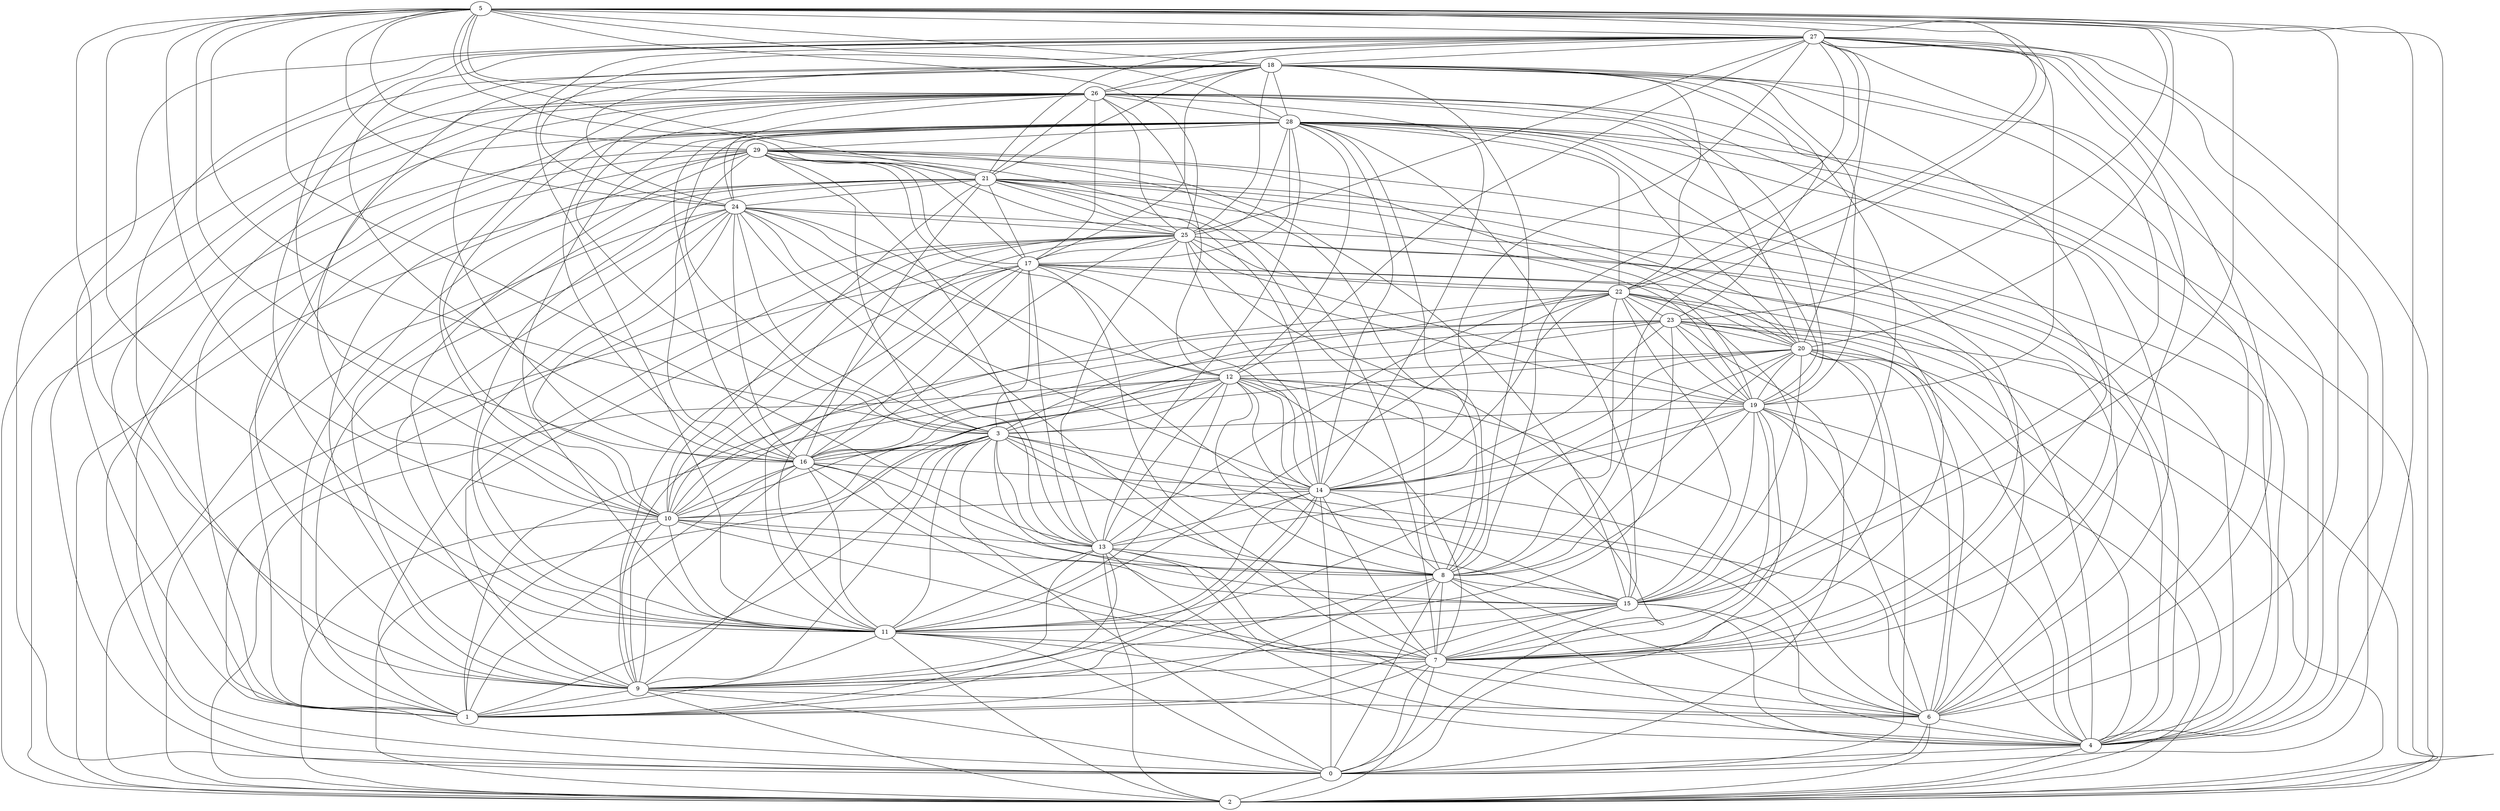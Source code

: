 graph G {
  5;
  27;
  18;
  26;
  28;
  29;
  21;
  24;
  25;
  17;
  22;
  23;
  20;
  12;
  19;
  3;
  16;
  14;
  10;
  13;
  8;
  15;
  11;
  7;
  9;
  1;
  6;
  4;
  0;
  2;
   5 -- 2;
   5 -- 3;
   5 -- 4;
   5 -- 6;
   5 -- 8;
   5 -- 11;
   5 -- 13;
   5 -- 15;
   5 -- 17;
   5 -- 18;
   5 -- 20;
   5 -- 21;
   5 -- 22;
   5 -- 23;
   5 -- 25;
   5 -- 26;
   5 -- 28;
   5 -- 29;
   5 -- 9;
   5 -- 10;
   5 -- 16;
   5 -- 24;
   5 -- 27;
   27 -- 0;
   27 -- 1;
   27 -- 6;
   27 -- 7;
   27 -- 8;
   27 -- 10;
   27 -- 12;
   27 -- 14;
   27 -- 15;
   27 -- 16;
   27 -- 19;
   27 -- 20;
   27 -- 21;
   27 -- 22;
   27 -- 24;
   27 -- 25;
   27 -- 26;
   27 -- 2;
   27 -- 4;
   27 -- 9;
   27 -- 11;
   27 -- 18;
   18 -- 0;
   18 -- 4;
   18 -- 7;
   18 -- 10;
   18 -- 15;
   18 -- 16;
   18 -- 6;
   18 -- 8;
   18 -- 11;
   18 -- 17;
   18 -- 21;
   18 -- 23;
   18 -- 24;
   18 -- 25;
   18 -- 28;
   18 -- 19;
   18 -- 22;
   18 -- 26;
   26 -- 1;
   26 -- 2;
   26 -- 3;
   26 -- 7;
   26 -- 9;
   26 -- 14;
   26 -- 16;
   26 -- 17;
   26 -- 19;
   26 -- 20;
   26 -- 21;
   26 -- 24;
   26 -- 0;
   26 -- 4;
   26 -- 10;
   26 -- 12;
   26 -- 25;
   26 -- 28;
   28 -- 0;
   28 -- 1;
   28 -- 2;
   28 -- 3;
   28 -- 4;
   28 -- 8;
   28 -- 11;
   28 -- 12;
   28 -- 13;
   28 -- 14;
   28 -- 16;
   28 -- 17;
   28 -- 20;
   28 -- 22;
   28 -- 25;
   28 -- 6;
   28 -- 7;
   28 -- 10;
   28 -- 15;
   28 -- 19;
   28 -- 24;
   28 -- 29;
   29 -- 0;
   29 -- 1;
   29 -- 8;
   29 -- 11;
   29 -- 12;
   29 -- 15;
   29 -- 19;
   29 -- 25;
   29 -- 2;
   29 -- 3;
   29 -- 4;
   29 -- 7;
   29 -- 9;
   29 -- 13;
   29 -- 16;
   29 -- 17;
   29 -- 21;
   21 -- 1;
   21 -- 2;
   21 -- 7;
   21 -- 9;
   21 -- 10;
   21 -- 11;
   21 -- 14;
   21 -- 16;
   21 -- 17;
   21 -- 19;
   21 -- 20;
   21 -- 4;
   21 -- 8;
   21 -- 25;
   21 -- 24;
   24 -- 1;
   24 -- 2;
   24 -- 4;
   24 -- 7;
   24 -- 13;
   24 -- 15;
   24 -- 16;
   24 -- 3;
   24 -- 9;
   24 -- 10;
   24 -- 11;
   24 -- 12;
   24 -- 14;
   24 -- 25;
   25 -- 1;
   25 -- 4;
   25 -- 6;
   25 -- 9;
   25 -- 10;
   25 -- 11;
   25 -- 13;
   25 -- 14;
   25 -- 15;
   25 -- 19;
   25 -- 22;
   25 -- 0;
   25 -- 16;
   25 -- 17;
   17 -- 2;
   17 -- 4;
   17 -- 7;
   17 -- 9;
   17 -- 10;
   17 -- 11;
   17 -- 14;
   17 -- 16;
   17 -- 3;
   17 -- 13;
   17 -- 19;
   17 -- 20;
   17 -- 22;
   22 -- 2;
   22 -- 3;
   22 -- 7;
   22 -- 10;
   22 -- 14;
   22 -- 15;
   22 -- 19;
   22 -- 20;
   22 -- 6;
   22 -- 8;
   22 -- 11;
   22 -- 13;
   22 -- 23;
   23 -- 3;
   23 -- 4;
   23 -- 9;
   23 -- 11;
   23 -- 14;
   23 -- 0;
   23 -- 2;
   23 -- 6;
   23 -- 10;
   23 -- 16;
   23 -- 19;
   23 -- 20;
   20 -- 0;
   20 -- 2;
   20 -- 4;
   20 -- 6;
   20 -- 7;
   20 -- 14;
   20 -- 15;
   20 -- 16;
   20 -- 19;
   20 -- 8;
   20 -- 11;
   20 -- 12;
   12 -- 0;
   12 -- 1;
   12 -- 2;
   12 -- 8;
   12 -- 9;
   12 -- 10;
   12 -- 11;
   12 -- 3;
   12 -- 4;
   12 -- 7;
   12 -- 16;
   12 -- 13;
   12 -- 14;
   12 -- 15;
   12 -- 19;
   19 -- 0;
   19 -- 2;
   19 -- 4;
   19 -- 6;
   19 -- 7;
   19 -- 8;
   19 -- 13;
   19 -- 14;
   19 -- 15;
   19 -- 3;
   3 -- 0;
   3 -- 1;
   3 -- 2;
   3 -- 8;
   3 -- 10;
   3 -- 13;
   3 -- 14;
   3 -- 15;
   3 -- 4;
   3 -- 6;
   3 -- 9;
   3 -- 11;
   3 -- 16;
   16 -- 1;
   16 -- 7;
   16 -- 8;
   16 -- 9;
   16 -- 10;
   16 -- 11;
   16 -- 15;
   16 -- 14;
   14 -- 0;
   14 -- 6;
   14 -- 9;
   14 -- 11;
   14 -- 13;
   14 -- 1;
   14 -- 7;
   14 -- 8;
   14 -- 10;
   10 -- 1;
   10 -- 2;
   10 -- 6;
   10 -- 8;
   10 -- 9;
   10 -- 11;
   10 -- 13;
   13 -- 1;
   13 -- 7;
   13 -- 9;
   13 -- 11;
   13 -- 2;
   13 -- 4;
   13 -- 6;
   13 -- 8;
   8 -- 0;
   8 -- 1;
   8 -- 6;
   8 -- 7;
   8 -- 4;
   8 -- 9;
   8 -- 15;
   15 -- 1;
   15 -- 4;
   15 -- 6;
   15 -- 7;
   15 -- 9;
   15 -- 11;
   11 -- 0;
   11 -- 1;
   11 -- 2;
   11 -- 4;
   11 -- 7;
   7 -- 2;
   7 -- 6;
   7 -- 0;
   7 -- 1;
   7 -- 9;
   9 -- 0;
   9 -- 2;
   9 -- 6;
   9 -- 1;
   6 -- 0;
   6 -- 2;
   6 -- 4;
   4 -- 2;
   4 -- 0;
   0 -- 2;
}
